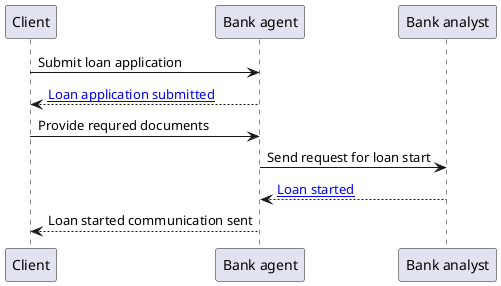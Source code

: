 @startuml
Client -> "Bank agent" : Submit loan application
"Bank agent" --> "Client" : [[https://github.com/PawelJaworski/ddd-loan-application/blob/8ba316f82c901532783b6ff2bf88a2352106b765/src/main/java/pl/javorek/ddd/service/applicationforloan/domain/event/DomainEvent.java#L14 Loan application submitted]]
Client -> "Bank agent" : Provide requred documents
"Bank agent" -> "Bank analyst" : Send request for loan start
"Bank analyst" --> "Bank agent" : [[https://github.com/PawelJaworski/ddd-loan-application/blob/8ba316f82c901532783b6ff2bf88a2352106b765/src/main/java/pl/javorek/ddd/service/applicationforloan/domain/event/DomainEvent.java#L29 Loan started]]
"Bank agent" --> "Client" : Loan started communication sent
@enduml
